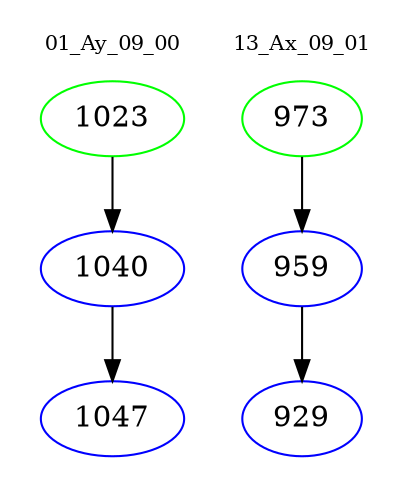 digraph{
subgraph cluster_0 {
color = white
label = "01_Ay_09_00";
fontsize=10;
T0_1023 [label="1023", color="green"]
T0_1023 -> T0_1040 [color="black"]
T0_1040 [label="1040", color="blue"]
T0_1040 -> T0_1047 [color="black"]
T0_1047 [label="1047", color="blue"]
}
subgraph cluster_1 {
color = white
label = "13_Ax_09_01";
fontsize=10;
T1_973 [label="973", color="green"]
T1_973 -> T1_959 [color="black"]
T1_959 [label="959", color="blue"]
T1_959 -> T1_929 [color="black"]
T1_929 [label="929", color="blue"]
}
}
